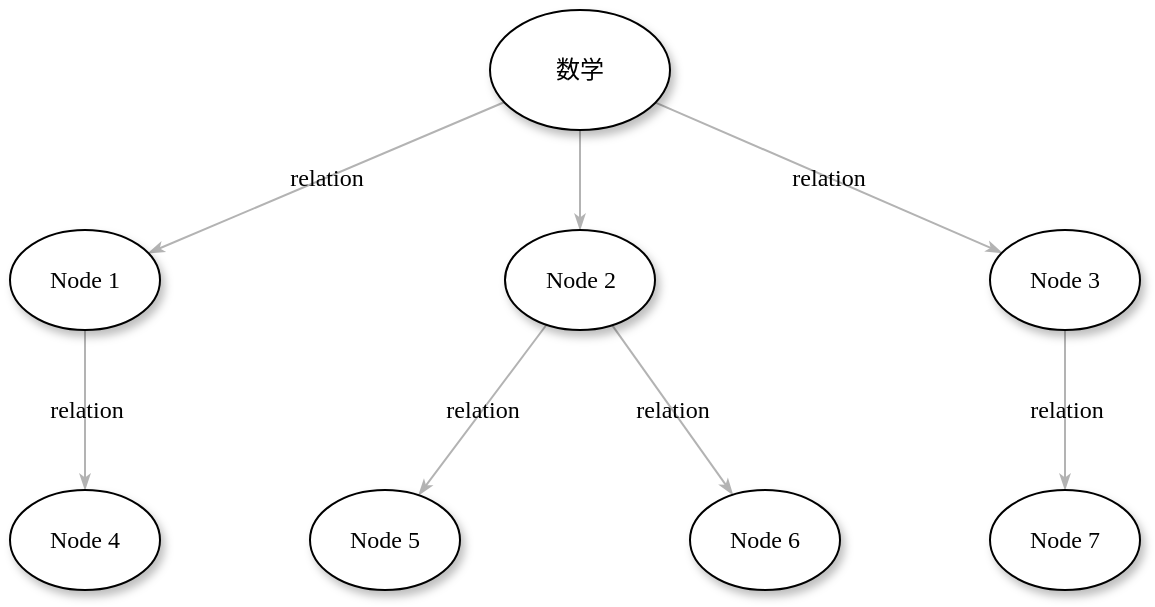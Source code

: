 <mxfile version="21.6.5" type="github">
  <diagram name="Page-1" id="FNJreq8SMg8x2K_SVzvQ">
    <mxGraphModel dx="1178" dy="663" grid="1" gridSize="10" guides="1" tooltips="1" connect="1" arrows="1" fold="1" page="1" pageScale="1" pageWidth="827" pageHeight="1169" math="0" shadow="0">
      <root>
        <mxCell id="0" />
        <mxCell id="1" parent="0" />
        <mxCell id="G8bUCPtwRGstYLRXBY_5-1" style="edgeStyle=none;rounded=1;html=1;labelBackgroundColor=none;startArrow=none;startFill=0;startSize=5;endArrow=classicThin;endFill=1;endSize=5;jettySize=auto;orthogonalLoop=1;strokeColor=#B3B3B3;strokeWidth=1;fontFamily=Verdana;fontSize=12" edge="1" parent="1" source="G8bUCPtwRGstYLRXBY_5-4" target="G8bUCPtwRGstYLRXBY_5-7">
          <mxGeometry relative="1" as="geometry" />
        </mxCell>
        <mxCell id="G8bUCPtwRGstYLRXBY_5-2" value="relation" style="edgeStyle=none;rounded=1;html=1;labelBackgroundColor=none;startArrow=none;startFill=0;startSize=5;endArrow=classicThin;endFill=1;endSize=5;jettySize=auto;orthogonalLoop=1;strokeColor=#B3B3B3;strokeWidth=1;fontFamily=Verdana;fontSize=12" edge="1" parent="1" source="G8bUCPtwRGstYLRXBY_5-4" target="G8bUCPtwRGstYLRXBY_5-20">
          <mxGeometry relative="1" as="geometry" />
        </mxCell>
        <mxCell id="G8bUCPtwRGstYLRXBY_5-3" value="relation" style="edgeStyle=none;rounded=1;html=1;labelBackgroundColor=none;startArrow=none;startFill=0;startSize=5;endArrow=classicThin;endFill=1;endSize=5;jettySize=auto;orthogonalLoop=1;strokeColor=#B3B3B3;strokeWidth=1;fontFamily=Verdana;fontSize=12" edge="1" parent="1" source="G8bUCPtwRGstYLRXBY_5-4" target="G8bUCPtwRGstYLRXBY_5-9">
          <mxGeometry relative="1" as="geometry" />
        </mxCell>
        <mxCell id="G8bUCPtwRGstYLRXBY_5-4" value="数学" style="ellipse;whiteSpace=wrap;html=1;rounded=0;shadow=1;comic=0;labelBackgroundColor=none;strokeWidth=1;fontFamily=Verdana;fontSize=12;align=center;" vertex="1" parent="1">
          <mxGeometry x="260" y="20" width="90" height="60" as="geometry" />
        </mxCell>
        <mxCell id="G8bUCPtwRGstYLRXBY_5-5" value="relation" style="edgeStyle=none;rounded=1;html=1;labelBackgroundColor=none;startArrow=none;startFill=0;startSize=5;endArrow=classicThin;endFill=1;endSize=5;jettySize=auto;orthogonalLoop=1;strokeColor=#B3B3B3;strokeWidth=1;fontFamily=Verdana;fontSize=12" edge="1" parent="1" source="G8bUCPtwRGstYLRXBY_5-7" target="G8bUCPtwRGstYLRXBY_5-17">
          <mxGeometry relative="1" as="geometry" />
        </mxCell>
        <mxCell id="G8bUCPtwRGstYLRXBY_5-6" value="relation" style="edgeStyle=none;rounded=1;html=1;labelBackgroundColor=none;startArrow=none;startFill=0;startSize=5;endArrow=classicThin;endFill=1;endSize=5;jettySize=auto;orthogonalLoop=1;strokeColor=#B3B3B3;strokeWidth=1;fontFamily=Verdana;fontSize=12" edge="1" parent="1" source="G8bUCPtwRGstYLRXBY_5-7" target="G8bUCPtwRGstYLRXBY_5-15">
          <mxGeometry relative="1" as="geometry" />
        </mxCell>
        <mxCell id="G8bUCPtwRGstYLRXBY_5-7" value="&lt;span&gt;Node 2&lt;/span&gt;" style="ellipse;whiteSpace=wrap;html=1;rounded=0;shadow=1;comic=0;labelBackgroundColor=none;strokeWidth=1;fontFamily=Verdana;fontSize=12;align=center;" vertex="1" parent="1">
          <mxGeometry x="267.5" y="130" width="75" height="50" as="geometry" />
        </mxCell>
        <mxCell id="G8bUCPtwRGstYLRXBY_5-8" value="relation" style="edgeStyle=none;rounded=1;html=1;labelBackgroundColor=none;startArrow=none;startFill=0;startSize=5;endArrow=classicThin;endFill=1;endSize=5;jettySize=auto;orthogonalLoop=1;strokeColor=#B3B3B3;strokeWidth=1;fontFamily=Verdana;fontSize=12" edge="1" parent="1" source="G8bUCPtwRGstYLRXBY_5-9" target="G8bUCPtwRGstYLRXBY_5-11">
          <mxGeometry relative="1" as="geometry" />
        </mxCell>
        <mxCell id="G8bUCPtwRGstYLRXBY_5-9" value="&lt;span&gt;Node 3&lt;/span&gt;" style="ellipse;whiteSpace=wrap;html=1;rounded=0;shadow=1;comic=0;labelBackgroundColor=none;strokeWidth=1;fontFamily=Verdana;fontSize=12;align=center;" vertex="1" parent="1">
          <mxGeometry x="510" y="130" width="75" height="50" as="geometry" />
        </mxCell>
        <mxCell id="G8bUCPtwRGstYLRXBY_5-11" value="&lt;span&gt;Node 7&lt;/span&gt;" style="ellipse;whiteSpace=wrap;html=1;rounded=0;shadow=1;comic=0;labelBackgroundColor=none;strokeWidth=1;fontFamily=Verdana;fontSize=12;align=center;" vertex="1" parent="1">
          <mxGeometry x="510" y="260" width="75" height="50" as="geometry" />
        </mxCell>
        <mxCell id="G8bUCPtwRGstYLRXBY_5-15" value="&lt;span&gt;Node 6&lt;/span&gt;" style="ellipse;whiteSpace=wrap;html=1;rounded=0;shadow=1;comic=0;labelBackgroundColor=none;strokeWidth=1;fontFamily=Verdana;fontSize=12;align=center;" vertex="1" parent="1">
          <mxGeometry x="360" y="260" width="75" height="50" as="geometry" />
        </mxCell>
        <mxCell id="G8bUCPtwRGstYLRXBY_5-17" value="&lt;span&gt;Node 5&lt;/span&gt;" style="ellipse;whiteSpace=wrap;html=1;rounded=0;shadow=1;comic=0;labelBackgroundColor=none;strokeWidth=1;fontFamily=Verdana;fontSize=12;align=center;" vertex="1" parent="1">
          <mxGeometry x="170" y="260" width="75" height="50" as="geometry" />
        </mxCell>
        <mxCell id="G8bUCPtwRGstYLRXBY_5-19" value="relation" style="edgeStyle=none;rounded=1;html=1;labelBackgroundColor=none;startArrow=none;startFill=0;startSize=5;endArrow=classicThin;endFill=1;endSize=5;jettySize=auto;orthogonalLoop=1;strokeColor=#B3B3B3;strokeWidth=1;fontFamily=Verdana;fontSize=12" edge="1" parent="1" source="G8bUCPtwRGstYLRXBY_5-20" target="G8bUCPtwRGstYLRXBY_5-22">
          <mxGeometry relative="1" as="geometry" />
        </mxCell>
        <mxCell id="G8bUCPtwRGstYLRXBY_5-20" value="Node 1" style="ellipse;whiteSpace=wrap;html=1;rounded=0;shadow=1;comic=0;labelBackgroundColor=none;strokeWidth=1;fontFamily=Verdana;fontSize=12;align=center;" vertex="1" parent="1">
          <mxGeometry x="20" y="130" width="75" height="50" as="geometry" />
        </mxCell>
        <mxCell id="G8bUCPtwRGstYLRXBY_5-22" value="&lt;span&gt;Node 4&lt;/span&gt;" style="ellipse;whiteSpace=wrap;html=1;rounded=0;shadow=1;comic=0;labelBackgroundColor=none;strokeWidth=1;fontFamily=Verdana;fontSize=12;align=center;" vertex="1" parent="1">
          <mxGeometry x="20" y="260" width="75" height="50" as="geometry" />
        </mxCell>
      </root>
    </mxGraphModel>
  </diagram>
</mxfile>
